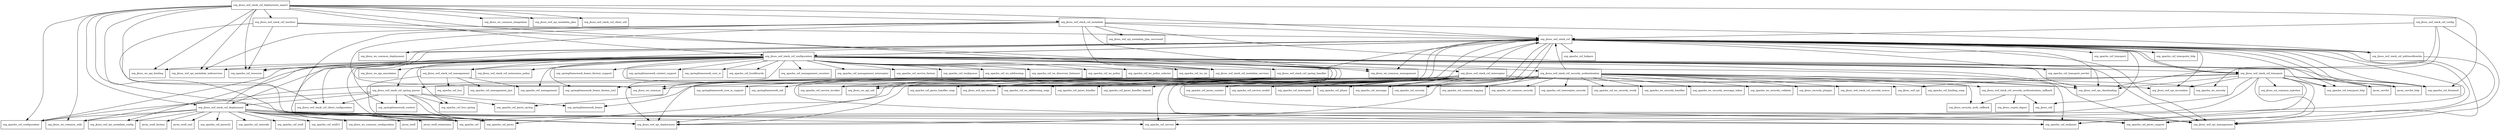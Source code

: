 digraph jbossws_cxf_server_4_3_0_Final_redhat_3_package_dependencies {
  node [shape = box, fontsize=10.0];
  org_jboss_wsf_stack_cxf -> javax_servlet;
  org_jboss_wsf_stack_cxf -> javax_servlet_http;
  org_jboss_wsf_stack_cxf -> org_apache_cxf;
  org_jboss_wsf_stack_cxf -> org_apache_cxf_endpoint;
  org_jboss_wsf_stack_cxf -> org_apache_cxf_frontend;
  org_jboss_wsf_stack_cxf -> org_apache_cxf_helpers;
  org_jboss_wsf_stack_cxf -> org_apache_cxf_jaxws;
  org_jboss_wsf_stack_cxf -> org_apache_cxf_jaxws_context;
  org_jboss_wsf_stack_cxf -> org_apache_cxf_jaxws_support;
  org_jboss_wsf_stack_cxf -> org_apache_cxf_message;
  org_jboss_wsf_stack_cxf -> org_apache_cxf_resource;
  org_jboss_wsf_stack_cxf -> org_apache_cxf_service;
  org_jboss_wsf_stack_cxf -> org_apache_cxf_service_invoker;
  org_jboss_wsf_stack_cxf -> org_apache_cxf_service_model;
  org_jboss_wsf_stack_cxf -> org_apache_cxf_transport;
  org_jboss_wsf_stack_cxf -> org_apache_cxf_transport_http;
  org_jboss_wsf_stack_cxf -> org_apache_cxf_transport_servlet;
  org_jboss_wsf_stack_cxf -> org_apache_cxf_transports_http;
  org_jboss_wsf_stack_cxf -> org_jboss_util;
  org_jboss_wsf_stack_cxf -> org_jboss_ws_api_util;
  org_jboss_wsf_stack_cxf -> org_jboss_ws_common_deployment;
  org_jboss_wsf_stack_cxf -> org_jboss_ws_common_management;
  org_jboss_wsf_stack_cxf -> org_jboss_wsf_spi_classloading;
  org_jboss_wsf_stack_cxf -> org_jboss_wsf_spi_deployment;
  org_jboss_wsf_stack_cxf -> org_jboss_wsf_spi_invocation;
  org_jboss_wsf_stack_cxf -> org_jboss_wsf_spi_management;
  org_jboss_wsf_stack_cxf -> org_jboss_wsf_stack_cxf_addressRewrite;
  org_jboss_wsf_stack_cxf -> org_jboss_wsf_stack_cxf_configuration;
  org_jboss_wsf_stack_cxf -> org_jboss_wsf_stack_cxf_transport;
  org_jboss_wsf_stack_cxf_addressRewrite -> org_jboss_wsf_spi_management;
  org_jboss_wsf_stack_cxf_addressRewrite -> org_jboss_wsf_stack_cxf;
  org_jboss_wsf_stack_cxf_config -> org_apache_ws_security;
  org_jboss_wsf_stack_cxf_config -> org_jboss_wsf_spi_classloading;
  org_jboss_wsf_stack_cxf_config -> org_jboss_wsf_spi_management;
  org_jboss_wsf_stack_cxf_config -> org_jboss_wsf_stack_cxf;
  org_jboss_wsf_stack_cxf_configuration -> org_apache_cxf;
  org_jboss_wsf_stack_cxf_configuration -> org_apache_cxf_bus_spring;
  org_jboss_wsf_stack_cxf_configuration -> org_apache_cxf_buslifecycle;
  org_jboss_wsf_stack_cxf_configuration -> org_apache_cxf_configuration;
  org_jboss_wsf_stack_cxf_configuration -> org_apache_cxf_endpoint;
  org_jboss_wsf_stack_cxf_configuration -> org_apache_cxf_frontend;
  org_jboss_wsf_stack_cxf_configuration -> org_apache_cxf_management;
  org_jboss_wsf_stack_cxf_configuration -> org_apache_cxf_management_counters;
  org_jboss_wsf_stack_cxf_configuration -> org_apache_cxf_management_interceptor;
  org_jboss_wsf_stack_cxf_configuration -> org_apache_cxf_resource;
  org_jboss_wsf_stack_cxf_configuration -> org_apache_cxf_service_factory;
  org_jboss_wsf_stack_cxf_configuration -> org_apache_cxf_service_invoker;
  org_jboss_wsf_stack_cxf_configuration -> org_apache_cxf_transport_http;
  org_jboss_wsf_stack_cxf_configuration -> org_apache_cxf_transport_servlet;
  org_jboss_wsf_stack_cxf_configuration -> org_apache_cxf_workqueue;
  org_jboss_wsf_stack_cxf_configuration -> org_apache_cxf_ws_addressing;
  org_jboss_wsf_stack_cxf_configuration -> org_apache_cxf_ws_discovery_listeners;
  org_jboss_wsf_stack_cxf_configuration -> org_apache_cxf_ws_policy;
  org_jboss_wsf_stack_cxf_configuration -> org_apache_cxf_ws_policy_selector;
  org_jboss_wsf_stack_cxf_configuration -> org_apache_cxf_ws_rm;
  org_jboss_wsf_stack_cxf_configuration -> org_jboss_ws_api_annotation;
  org_jboss_wsf_stack_cxf_configuration -> org_jboss_ws_api_binding;
  org_jboss_wsf_stack_cxf_configuration -> org_jboss_ws_api_util;
  org_jboss_wsf_stack_cxf_configuration -> org_jboss_ws_common_management;
  org_jboss_wsf_stack_cxf_configuration -> org_jboss_wsf_spi;
  org_jboss_wsf_stack_cxf_configuration -> org_jboss_wsf_spi_classloading;
  org_jboss_wsf_stack_cxf_configuration -> org_jboss_wsf_spi_deployment;
  org_jboss_wsf_stack_cxf_configuration -> org_jboss_wsf_spi_management;
  org_jboss_wsf_stack_cxf_configuration -> org_jboss_wsf_spi_metadata_config;
  org_jboss_wsf_stack_cxf_configuration -> org_jboss_wsf_spi_metadata_webservices;
  org_jboss_wsf_stack_cxf_configuration -> org_jboss_wsf_spi_security;
  org_jboss_wsf_stack_cxf_configuration -> org_jboss_wsf_stack_cxf;
  org_jboss_wsf_stack_cxf_configuration -> org_jboss_wsf_stack_cxf_client_configuration;
  org_jboss_wsf_stack_cxf_configuration -> org_jboss_wsf_stack_cxf_deployment;
  org_jboss_wsf_stack_cxf_configuration -> org_jboss_wsf_stack_cxf_extensions_policy;
  org_jboss_wsf_stack_cxf_configuration -> org_jboss_wsf_stack_cxf_interceptor;
  org_jboss_wsf_stack_cxf_configuration -> org_jboss_wsf_stack_cxf_management;
  org_jboss_wsf_stack_cxf_configuration -> org_jboss_wsf_stack_cxf_metadata_services;
  org_jboss_wsf_stack_cxf_configuration -> org_jboss_wsf_stack_cxf_security_authentication;
  org_jboss_wsf_stack_cxf_configuration -> org_jboss_wsf_stack_cxf_spring_handler;
  org_jboss_wsf_stack_cxf_configuration -> org_jboss_wsf_stack_cxf_spring_parser;
  org_jboss_wsf_stack_cxf_configuration -> org_jboss_wsf_stack_cxf_transport;
  org_jboss_wsf_stack_cxf_configuration -> org_springframework_beans_factory_support;
  org_jboss_wsf_stack_cxf_configuration -> org_springframework_beans_factory_xml;
  org_jboss_wsf_stack_cxf_configuration -> org_springframework_context;
  org_jboss_wsf_stack_cxf_configuration -> org_springframework_context_support;
  org_jboss_wsf_stack_cxf_configuration -> org_springframework_core_io;
  org_jboss_wsf_stack_cxf_deployment -> javax_wsdl;
  org_jboss_wsf_stack_cxf_deployment -> javax_wsdl_extensions;
  org_jboss_wsf_stack_cxf_deployment -> javax_wsdl_factory;
  org_jboss_wsf_stack_cxf_deployment -> javax_wsdl_xml;
  org_jboss_wsf_stack_cxf_deployment -> org_apache_cxf;
  org_jboss_wsf_stack_cxf_deployment -> org_apache_cxf_configuration;
  org_jboss_wsf_stack_cxf_deployment -> org_apache_cxf_endpoint;
  org_jboss_wsf_stack_cxf_deployment -> org_apache_cxf_jaxws;
  org_jboss_wsf_stack_cxf_deployment -> org_apache_cxf_jaxws_support;
  org_jboss_wsf_stack_cxf_deployment -> org_apache_cxf_jaxws22;
  org_jboss_wsf_stack_cxf_deployment -> org_apache_cxf_service;
  org_jboss_wsf_stack_cxf_deployment -> org_apache_cxf_staxutils;
  org_jboss_wsf_stack_cxf_deployment -> org_apache_cxf_wsdl;
  org_jboss_wsf_stack_cxf_deployment -> org_apache_cxf_wsdl11;
  org_jboss_wsf_stack_cxf_deployment -> org_jboss_ws_common_configuration;
  org_jboss_wsf_stack_cxf_deployment -> org_jboss_ws_common_utils;
  org_jboss_wsf_stack_cxf_deployment -> org_jboss_wsf_spi_deployment;
  org_jboss_wsf_stack_cxf_deployment -> org_jboss_wsf_spi_management;
  org_jboss_wsf_stack_cxf_deployment -> org_jboss_wsf_spi_metadata_config;
  org_jboss_wsf_stack_cxf_deployment -> org_jboss_wsf_stack_cxf;
  org_jboss_wsf_stack_cxf_deployment_aspect -> org_apache_cxf;
  org_jboss_wsf_stack_cxf_deployment_aspect -> org_apache_cxf_configuration;
  org_jboss_wsf_stack_cxf_deployment_aspect -> org_apache_cxf_frontend;
  org_jboss_wsf_stack_cxf_deployment_aspect -> org_apache_cxf_resource;
  org_jboss_wsf_stack_cxf_deployment_aspect -> org_jboss_ws_api_binding;
  org_jboss_wsf_stack_cxf_deployment_aspect -> org_jboss_ws_common_integration;
  org_jboss_wsf_stack_cxf_deployment_aspect -> org_jboss_ws_common_utils;
  org_jboss_wsf_stack_cxf_deployment_aspect -> org_jboss_wsf_spi_deployment;
  org_jboss_wsf_stack_cxf_deployment_aspect -> org_jboss_wsf_spi_metadata_j2ee;
  org_jboss_wsf_stack_cxf_deployment_aspect -> org_jboss_wsf_spi_metadata_webservices;
  org_jboss_wsf_stack_cxf_deployment_aspect -> org_jboss_wsf_stack_cxf;
  org_jboss_wsf_stack_cxf_deployment_aspect -> org_jboss_wsf_stack_cxf_client_configuration;
  org_jboss_wsf_stack_cxf_deployment_aspect -> org_jboss_wsf_stack_cxf_client_util;
  org_jboss_wsf_stack_cxf_deployment_aspect -> org_jboss_wsf_stack_cxf_configuration;
  org_jboss_wsf_stack_cxf_deployment_aspect -> org_jboss_wsf_stack_cxf_deployment;
  org_jboss_wsf_stack_cxf_deployment_aspect -> org_jboss_wsf_stack_cxf_metadata;
  org_jboss_wsf_stack_cxf_deployment_aspect -> org_jboss_wsf_stack_cxf_metadata_services;
  org_jboss_wsf_stack_cxf_deployment_aspect -> org_jboss_wsf_stack_cxf_resolver;
  org_jboss_wsf_stack_cxf_interceptor -> org_apache_cxf_endpoint;
  org_jboss_wsf_stack_cxf_interceptor -> org_apache_cxf_interceptor;
  org_jboss_wsf_stack_cxf_interceptor -> org_apache_cxf_jaxws_context;
  org_jboss_wsf_stack_cxf_interceptor -> org_apache_cxf_jaxws_handler;
  org_jboss_wsf_stack_cxf_interceptor -> org_apache_cxf_jaxws_handler_logical;
  org_jboss_wsf_stack_cxf_interceptor -> org_apache_cxf_jaxws_handler_soap;
  org_jboss_wsf_stack_cxf_interceptor -> org_apache_cxf_jaxws_support;
  org_jboss_wsf_stack_cxf_interceptor -> org_apache_cxf_message;
  org_jboss_wsf_stack_cxf_interceptor -> org_apache_cxf_phase;
  org_jboss_wsf_stack_cxf_interceptor -> org_apache_cxf_security;
  org_jboss_wsf_stack_cxf_interceptor -> org_apache_cxf_service;
  org_jboss_wsf_stack_cxf_interceptor -> org_apache_cxf_service_invoker;
  org_jboss_wsf_stack_cxf_interceptor -> org_apache_cxf_service_model;
  org_jboss_wsf_stack_cxf_interceptor -> org_apache_cxf_ws_addressing_soap;
  org_jboss_wsf_stack_cxf_interceptor -> org_jboss_ws_api_util;
  org_jboss_wsf_stack_cxf_interceptor -> org_jboss_wsf_spi_classloading;
  org_jboss_wsf_stack_cxf_interceptor -> org_jboss_wsf_spi_deployment;
  org_jboss_wsf_stack_cxf_interceptor -> org_jboss_wsf_spi_invocation;
  org_jboss_wsf_stack_cxf_interceptor -> org_jboss_wsf_spi_security;
  org_jboss_wsf_stack_cxf_interceptor -> org_jboss_wsf_stack_cxf;
  org_jboss_wsf_stack_cxf_management -> org_apache_cxf;
  org_jboss_wsf_stack_cxf_management -> org_apache_cxf_bus;
  org_jboss_wsf_stack_cxf_management -> org_apache_cxf_management;
  org_jboss_wsf_stack_cxf_management -> org_apache_cxf_management_jmx;
  org_jboss_wsf_stack_cxf_management -> org_jboss_wsf_stack_cxf;
  org_jboss_wsf_stack_cxf_metadata -> org_jboss_ws_common;
  org_jboss_wsf_stack_cxf_metadata -> org_jboss_ws_common_deployment;
  org_jboss_wsf_stack_cxf_metadata -> org_jboss_ws_common_management;
  org_jboss_wsf_stack_cxf_metadata -> org_jboss_wsf_spi_deployment;
  org_jboss_wsf_stack_cxf_metadata -> org_jboss_wsf_spi_management;
  org_jboss_wsf_stack_cxf_metadata -> org_jboss_wsf_spi_metadata_j2ee_serviceref;
  org_jboss_wsf_stack_cxf_metadata -> org_jboss_wsf_spi_metadata_webservices;
  org_jboss_wsf_stack_cxf_metadata -> org_jboss_wsf_stack_cxf;
  org_jboss_wsf_stack_cxf_metadata -> org_jboss_wsf_stack_cxf_addressRewrite;
  org_jboss_wsf_stack_cxf_metadata -> org_jboss_wsf_stack_cxf_metadata_services;
  org_jboss_wsf_stack_cxf_metadata_services -> org_jboss_ws_common;
  org_jboss_wsf_stack_cxf_metadata_services -> org_jboss_wsf_spi_deployment;
  org_jboss_wsf_stack_cxf_resolver -> org_apache_cxf_resource;
  org_jboss_wsf_stack_cxf_resolver -> org_jboss_wsf_spi_deployment;
  org_jboss_wsf_stack_cxf_resolver -> org_jboss_wsf_spi_management;
  org_jboss_wsf_stack_cxf_resolver -> org_jboss_wsf_stack_cxf;
  org_jboss_wsf_stack_cxf_security_authentication -> org_apache_cxf_binding_soap;
  org_jboss_wsf_stack_cxf_security_authentication -> org_apache_cxf_common_logging;
  org_jboss_wsf_stack_cxf_security_authentication -> org_apache_cxf_common_security;
  org_jboss_wsf_stack_cxf_security_authentication -> org_apache_cxf_interceptor;
  org_jboss_wsf_stack_cxf_security_authentication -> org_apache_cxf_interceptor_security;
  org_jboss_wsf_stack_cxf_security_authentication -> org_apache_cxf_message;
  org_jboss_wsf_stack_cxf_security_authentication -> org_apache_cxf_phase;
  org_jboss_wsf_stack_cxf_security_authentication -> org_apache_cxf_security;
  org_jboss_wsf_stack_cxf_security_authentication -> org_apache_cxf_ws_security_wss4j;
  org_jboss_wsf_stack_cxf_security_authentication -> org_apache_ws_security;
  org_jboss_wsf_stack_cxf_security_authentication -> org_apache_ws_security_handler;
  org_jboss_wsf_stack_cxf_security_authentication -> org_apache_ws_security_message_token;
  org_jboss_wsf_stack_cxf_security_authentication -> org_apache_ws_security_validate;
  org_jboss_wsf_stack_cxf_security_authentication -> org_jboss_security_auth_callback;
  org_jboss_wsf_stack_cxf_security_authentication -> org_jboss_security_plugins;
  org_jboss_wsf_stack_cxf_security_authentication -> org_jboss_ws_common_utils;
  org_jboss_wsf_stack_cxf_security_authentication -> org_jboss_wsf_spi_classloading;
  org_jboss_wsf_stack_cxf_security_authentication -> org_jboss_wsf_spi_deployment;
  org_jboss_wsf_stack_cxf_security_authentication -> org_jboss_wsf_spi_security;
  org_jboss_wsf_stack_cxf_security_authentication -> org_jboss_wsf_stack_cxf;
  org_jboss_wsf_stack_cxf_security_authentication -> org_jboss_wsf_stack_cxf_security_authentication_callback;
  org_jboss_wsf_stack_cxf_security_authentication -> org_jboss_wsf_stack_cxf_security_nonce;
  org_jboss_wsf_stack_cxf_security_authentication_callback -> org_jboss_crypto_digest;
  org_jboss_wsf_stack_cxf_security_authentication_callback -> org_jboss_security_auth_callback;
  org_jboss_wsf_stack_cxf_security_authentication_callback -> org_jboss_util;
  org_jboss_wsf_stack_cxf_spring_handler -> org_apache_cxf_jaxws_spring;
  org_jboss_wsf_stack_cxf_spring_handler -> org_jboss_wsf_stack_cxf;
  org_jboss_wsf_stack_cxf_spring_handler -> org_jboss_wsf_stack_cxf_spring_parser;
  org_jboss_wsf_stack_cxf_spring_handler -> org_springframework_beans;
  org_jboss_wsf_stack_cxf_spring_handler -> org_springframework_beans_factory_xml;
  org_jboss_wsf_stack_cxf_spring_handler -> org_springframework_core_io_support;
  org_jboss_wsf_stack_cxf_spring_handler -> org_springframework_util;
  org_jboss_wsf_stack_cxf_spring_parser -> org_apache_cxf;
  org_jboss_wsf_stack_cxf_spring_parser -> org_apache_cxf_bus_spring;
  org_jboss_wsf_stack_cxf_spring_parser -> org_apache_cxf_configuration;
  org_jboss_wsf_stack_cxf_spring_parser -> org_apache_cxf_jaxws;
  org_jboss_wsf_stack_cxf_spring_parser -> org_apache_cxf_jaxws_spring;
  org_jboss_wsf_stack_cxf_spring_parser -> org_jboss_wsf_stack_cxf_client_configuration;
  org_jboss_wsf_stack_cxf_spring_parser -> org_jboss_wsf_stack_cxf_deployment;
  org_jboss_wsf_stack_cxf_spring_parser -> org_springframework_beans;
  org_jboss_wsf_stack_cxf_spring_parser -> org_springframework_context;
  org_jboss_wsf_stack_cxf_transport -> javax_servlet;
  org_jboss_wsf_stack_cxf_transport -> javax_servlet_http;
  org_jboss_wsf_stack_cxf_transport -> org_apache_cxf;
  org_jboss_wsf_stack_cxf_transport -> org_apache_cxf_endpoint;
  org_jboss_wsf_stack_cxf_transport -> org_apache_cxf_frontend;
  org_jboss_wsf_stack_cxf_transport -> org_apache_cxf_jaxws_support;
  org_jboss_wsf_stack_cxf_transport -> org_apache_cxf_transport_http;
  org_jboss_wsf_stack_cxf_transport -> org_jboss_ws_common;
  org_jboss_wsf_stack_cxf_transport -> org_jboss_ws_common_injection;
  org_jboss_wsf_stack_cxf_transport -> org_jboss_wsf_spi;
  org_jboss_wsf_stack_cxf_transport -> org_jboss_wsf_spi_classloading;
  org_jboss_wsf_stack_cxf_transport -> org_jboss_wsf_spi_deployment;
  org_jboss_wsf_stack_cxf_transport -> org_jboss_wsf_spi_invocation;
  org_jboss_wsf_stack_cxf_transport -> org_jboss_wsf_spi_management;
  org_jboss_wsf_stack_cxf_transport -> org_jboss_wsf_stack_cxf;
}
